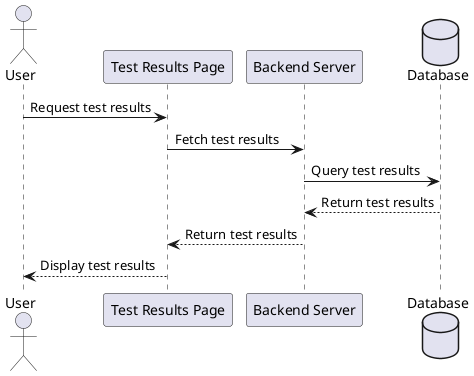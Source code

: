 ; filepath: /home/slightlywind/Repositories/Legacy/SWD392/sequence_diagrams/view_test_results.puml
@startuml
actor User
participant "Test Results Page" as TestResultsPage
participant "Backend Server" as BackendServer
database Database

User -> TestResultsPage: Request test results
TestResultsPage -> BackendServer: Fetch test results
BackendServer -> Database: Query test results
Database --> BackendServer: Return test results
BackendServer --> TestResultsPage: Return test results
TestResultsPage --> User: Display test results
@enduml